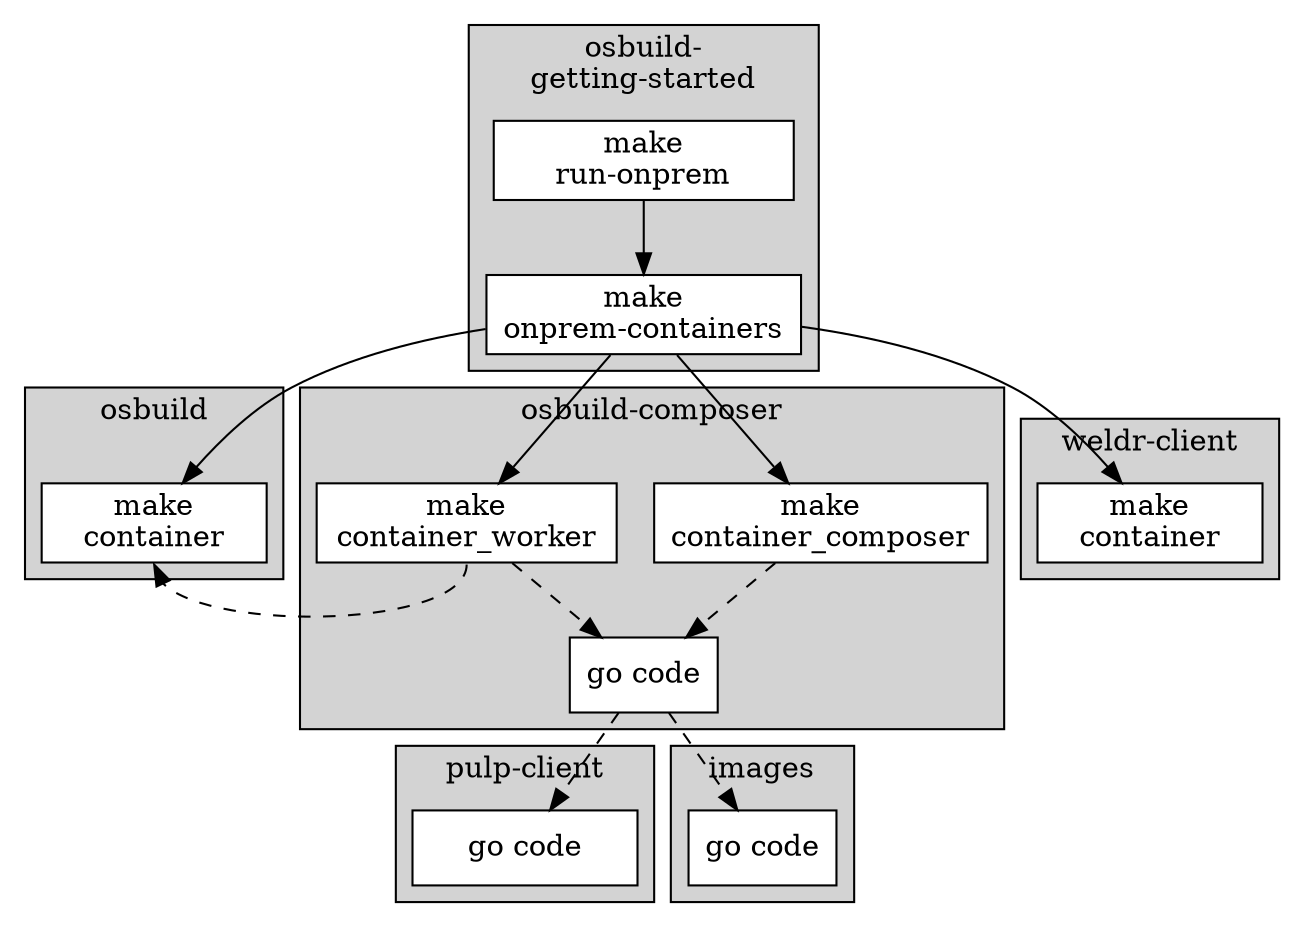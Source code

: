 digraph src_compile {
    newrank=true;
    subgraph cluster_osbuild_getting_started {
        node [ shape=box; fillcolor=white; style=filled; ]
        style=filled; fillcolor=lightgrey;

        label = "osbuild-\ngetting-started";
        osbuild_getting_started_makefile [
          label = "make\nonprem-containers"
          width = 2;
        ];
        osbuild_getting_started_run [
          label = "make\nrun-onprem"
          width = 2;
        ];
    }

    subgraph cluster_osbuild {
        node [ shape=box; fillcolor=white; style=filled; ]
        style=filled; fillcolor=lightgrey;

        label = "osbuild\n&nbsp;";
        osbuild_makefile [
          label = "make\ncontainer";
          width = 1.5;
        ];
    }

    subgraph cluster_osbuild_composer {
        node [ shape=box; fillcolor=white; style=filled; ]
        style=filled; fillcolor=lightgrey;

        label = "osbuild-composer\n&nbsp;";
        osbuild_composer_makefile_composer [
          label = "make\ncontainer_composer"
          width = 2;
        ];
        osbuild_composer_makefile_worker [
          label = "make\ncontainer_worker"
          width = 2;
        ];

        osbuild_composer_go [ label = "go code"; ];
    }

    subgraph cluster_weldr_client {
        node [ shape=box; fillcolor=white; style=filled; ]
        style=filled; fillcolor=lightgrey;

        label = "weldr-client";
        weldr_client_makefile [
          label = "make\ncontainer"
          width = 1.5;
        ];
    }
    subgraph cluster_pulp_client {
        node [ shape=box; fillcolor=white; style=filled; ]
        style=filled; fillcolor=lightgrey;

        label = "pulp-client";
        pulp_client_go [
          label = "go code";
          width = 1.5;
        ];
    }
    subgraph cluster_images {
        node [ shape=box; fillcolor=white; style=filled; ]
        style=filled; fillcolor=lightgrey;

        label = "images";
        images_go [label = "go code";];
    }
    { rank=same;
      osbuild_makefile;
      osbuild_composer_makefile_worker;
      osbuild_composer_makefile_composer;
      weldr_client_makefile;

    }
    { rank=same;
        edge [style=dashed; headport=s; tailport=s];
        pulp_client_go;
        images_go;
    }
    osbuild_composer_go -> pulp_client_go [style=dashed;];
    osbuild_composer_go -> images_go [style=dashed;];

    osbuild_getting_started_run -> osbuild_getting_started_makefile;

    osbuild_getting_started_makefile -> osbuild_makefile;
    osbuild_getting_started_makefile -> osbuild_composer_makefile_worker;
    osbuild_getting_started_makefile -> osbuild_composer_makefile_composer;


    osbuild_getting_started_makefile -> weldr_client_makefile;
    osbuild_composer_makefile_worker -> osbuild_composer_go [style=dashed];
    osbuild_composer_makefile_composer -> osbuild_composer_go [style=dashed];

    osbuild_composer_makefile_worker -> osbuild_makefile [style=dashed; headport=s; tailport=s];

}

